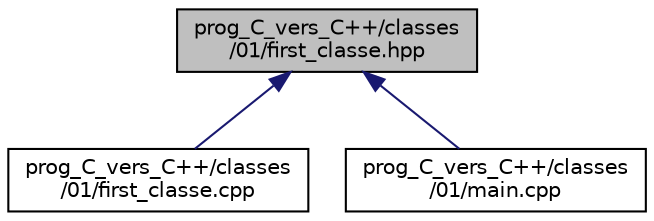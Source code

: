 digraph "prog_C_vers_C++/classes/01/first_classe.hpp"
{
  edge [fontname="Helvetica",fontsize="10",labelfontname="Helvetica",labelfontsize="10"];
  node [fontname="Helvetica",fontsize="10",shape=record];
  Node1 [label="prog_C_vers_C++/classes\l/01/first_classe.hpp",height=0.2,width=0.4,color="black", fillcolor="grey75", style="filled", fontcolor="black"];
  Node1 -> Node2 [dir="back",color="midnightblue",fontsize="10",style="solid",fontname="Helvetica"];
  Node2 [label="prog_C_vers_C++/classes\l/01/first_classe.cpp",height=0.2,width=0.4,color="black", fillcolor="white", style="filled",URL="$01_2first__classe_8cpp.html"];
  Node1 -> Node3 [dir="back",color="midnightblue",fontsize="10",style="solid",fontname="Helvetica"];
  Node3 [label="prog_C_vers_C++/classes\l/01/main.cpp",height=0.2,width=0.4,color="black", fillcolor="white", style="filled",URL="$classes_201_2main_8cpp.html"];
}
